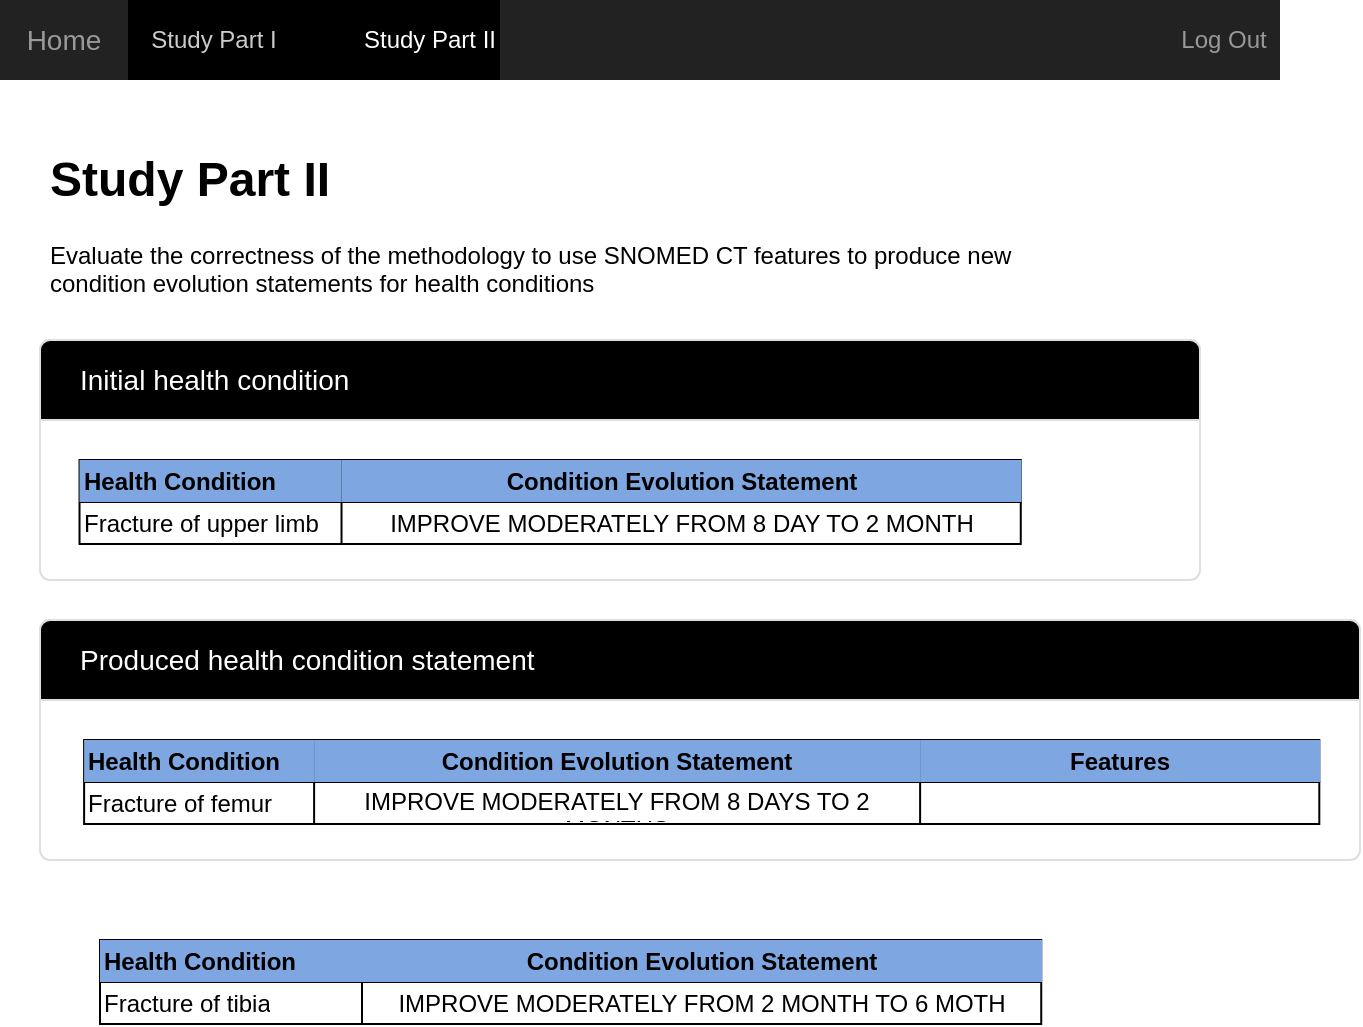 <mxfile version="15.5.5" type="github">
  <diagram name="Page-1" id="c9db0220-8083-56f3-ca83-edcdcd058819">
    <mxGraphModel dx="1187" dy="660" grid="1" gridSize="10" guides="1" tooltips="1" connect="1" arrows="1" fold="1" page="1" pageScale="1.5" pageWidth="826" pageHeight="1169" background="none" math="0" shadow="0">
      <root>
        <mxCell id="0" style=";html=1;" />
        <mxCell id="1" style=";html=1;" parent="0" />
        <mxCell id="3d76a8aef4d5c911-1" value="" style="html=1;shadow=0;dashed=0;shape=mxgraph.bootstrap.rect;fillColor=#222222;strokeColor=none;whiteSpace=wrap;rounded=0;fontSize=12;fontColor=#000000;align=center;" parent="1" vertex="1">
          <mxGeometry x="40" y="70" width="640" height="40" as="geometry" />
        </mxCell>
        <mxCell id="3d76a8aef4d5c911-2" value="Home" style="html=1;shadow=0;dashed=0;fillColor=none;strokeColor=none;shape=mxgraph.bootstrap.rect;fontColor=#999999;fontSize=14;whiteSpace=wrap;" parent="3d76a8aef4d5c911-1" vertex="1">
          <mxGeometry width="64" height="40" as="geometry" />
        </mxCell>
        <mxCell id="3d76a8aef4d5c911-3" value="Study Part I" style="html=1;shadow=0;dashed=0;shape=mxgraph.bootstrap.rect;fillColor=#000000;strokeColor=none;fontColor=#CCCCCC;spacingRight=30;whiteSpace=wrap;" parent="3d76a8aef4d5c911-1" vertex="1">
          <mxGeometry x="64" width="116" height="40" as="geometry" />
        </mxCell>
        <mxCell id="3d76a8aef4d5c911-7" value="Study Part II" style="html=1;shadow=0;dashed=0;fillColor=#000000;strokeColor=none;shape=mxgraph.bootstrap.rect;fontColor=#FFFFFF;whiteSpace=wrap;fontStyle=0" parent="3d76a8aef4d5c911-1" vertex="1">
          <mxGeometry x="180" width="70" height="40" as="geometry" />
        </mxCell>
        <mxCell id="3d76a8aef4d5c911-10" value="Log Out" style="html=1;shadow=0;dashed=0;fillColor=none;strokeColor=none;shape=mxgraph.bootstrap.rect;fontColor=#999999;whiteSpace=wrap;" parent="3d76a8aef4d5c911-1" vertex="1">
          <mxGeometry x="584" width="56" height="40" as="geometry" />
        </mxCell>
        <mxCell id="-tRSDbGyhJU_2mms2toX-3" value="&lt;h1&gt;Study Part II&lt;br&gt;&lt;/h1&gt;&lt;p&gt;Evaluate the correctness of the methodology to use SNOMED CT features to produce new condition evolution statements for health conditions&lt;/p&gt;&lt;p&gt;&lt;br&gt;&lt;/p&gt;&lt;p&gt;.&lt;/p&gt;" style="text;html=1;strokeColor=none;fillColor=none;spacing=5;spacingTop=-20;whiteSpace=wrap;overflow=hidden;rounded=0;fontColor=#000000;align=left;" vertex="1" parent="1">
          <mxGeometry x="60" y="140" width="490" height="120" as="geometry" />
        </mxCell>
        <mxCell id="-tRSDbGyhJU_2mms2toX-31" value="" style="html=1;shadow=0;dashed=0;shape=mxgraph.bootstrap.rrect;rSize=5;strokeColor=#DFDFDF;html=1;whiteSpace=wrap;fillColor=#FFFFFF;fontColor=#000000;align=left;" vertex="1" parent="1">
          <mxGeometry x="60" y="240" width="580" height="120" as="geometry" />
        </mxCell>
        <mxCell id="-tRSDbGyhJU_2mms2toX-32" value="Initial health condition" style="html=1;shadow=0;dashed=0;shape=mxgraph.bootstrap.topButton;strokeColor=inherit;fillColor=#000000;rSize=5;perimeter=none;whiteSpace=wrap;resizeWidth=1;align=left;spacing=20;fontSize=14;fontColor=#FFFFFF;" vertex="1" parent="-tRSDbGyhJU_2mms2toX-31">
          <mxGeometry width="580" height="40" relative="1" as="geometry" />
        </mxCell>
        <mxCell id="-tRSDbGyhJU_2mms2toX-112" value="" style="shape=table;html=1;whiteSpace=wrap;startSize=0;container=1;collapsible=0;childLayout=tableLayout;fontColor=#000000;fillColor=#FFFFFF;align=left;" vertex="1" parent="-tRSDbGyhJU_2mms2toX-31">
          <mxGeometry x="19.76" y="60" width="470.62" height="42" as="geometry" />
        </mxCell>
        <mxCell id="-tRSDbGyhJU_2mms2toX-113" value="" style="shape=partialRectangle;html=1;whiteSpace=wrap;collapsible=0;dropTarget=0;pointerEvents=0;fillColor=none;top=0;left=0;bottom=0;right=0;points=[[0,0.5],[1,0.5]];portConstraint=eastwest;fontColor=#000000;align=left;" vertex="1" parent="-tRSDbGyhJU_2mms2toX-112">
          <mxGeometry width="470.62" height="21" as="geometry" />
        </mxCell>
        <mxCell id="-tRSDbGyhJU_2mms2toX-114" value="Health Condition" style="shape=partialRectangle;html=1;whiteSpace=wrap;connectable=0;fillColor=#7EA6E0;top=0;left=0;bottom=0;right=0;overflow=hidden;pointerEvents=1;fontColor=#000000;align=left;fontStyle=1" vertex="1" parent="-tRSDbGyhJU_2mms2toX-113">
          <mxGeometry width="131" height="21" as="geometry">
            <mxRectangle width="131" height="21" as="alternateBounds" />
          </mxGeometry>
        </mxCell>
        <mxCell id="-tRSDbGyhJU_2mms2toX-115" value="Condition Evolution Statement" style="shape=partialRectangle;html=1;whiteSpace=wrap;connectable=0;fillColor=#7EA6E0;top=0;left=0;bottom=0;right=0;overflow=hidden;pointerEvents=1;fontColor=#000000;align=center;fontStyle=1" vertex="1" parent="-tRSDbGyhJU_2mms2toX-113">
          <mxGeometry x="131" width="340" height="21" as="geometry">
            <mxRectangle width="340" height="21" as="alternateBounds" />
          </mxGeometry>
        </mxCell>
        <mxCell id="-tRSDbGyhJU_2mms2toX-121" value="" style="shape=partialRectangle;html=1;whiteSpace=wrap;collapsible=0;dropTarget=0;pointerEvents=0;fillColor=none;top=0;left=0;bottom=0;right=0;points=[[0,0.5],[1,0.5]];portConstraint=eastwest;fontColor=#000000;align=left;" vertex="1" parent="-tRSDbGyhJU_2mms2toX-112">
          <mxGeometry y="21" width="470.62" height="21" as="geometry" />
        </mxCell>
        <mxCell id="-tRSDbGyhJU_2mms2toX-122" value="Fracture of upper limb" style="shape=partialRectangle;html=1;whiteSpace=wrap;connectable=0;fillColor=none;top=0;left=0;bottom=0;right=0;overflow=hidden;pointerEvents=1;fontColor=#000000;align=left;" vertex="1" parent="-tRSDbGyhJU_2mms2toX-121">
          <mxGeometry width="131" height="21" as="geometry">
            <mxRectangle width="131" height="21" as="alternateBounds" />
          </mxGeometry>
        </mxCell>
        <mxCell id="-tRSDbGyhJU_2mms2toX-123" value="IMPROVE MODERATELY FROM 8 DAY TO 2 MONTH" style="shape=partialRectangle;html=1;whiteSpace=wrap;connectable=0;fillColor=none;top=0;left=0;bottom=0;right=0;overflow=hidden;pointerEvents=1;fontColor=#000000;align=center;" vertex="1" parent="-tRSDbGyhJU_2mms2toX-121">
          <mxGeometry x="131" width="340" height="21" as="geometry">
            <mxRectangle width="340" height="21" as="alternateBounds" />
          </mxGeometry>
        </mxCell>
        <mxCell id="-tRSDbGyhJU_2mms2toX-133" value="" style="shape=table;html=1;whiteSpace=wrap;startSize=0;container=1;collapsible=0;childLayout=tableLayout;fontColor=#000000;fillColor=#FFFFFF;align=left;" vertex="1" parent="1">
          <mxGeometry x="90" y="540" width="470.62" height="42" as="geometry" />
        </mxCell>
        <mxCell id="-tRSDbGyhJU_2mms2toX-134" value="" style="shape=partialRectangle;html=1;whiteSpace=wrap;collapsible=0;dropTarget=0;pointerEvents=0;fillColor=none;top=0;left=0;bottom=0;right=0;points=[[0,0.5],[1,0.5]];portConstraint=eastwest;fontColor=#000000;align=left;" vertex="1" parent="-tRSDbGyhJU_2mms2toX-133">
          <mxGeometry width="470.62" height="21" as="geometry" />
        </mxCell>
        <mxCell id="-tRSDbGyhJU_2mms2toX-135" value="Health Condition" style="shape=partialRectangle;html=1;whiteSpace=wrap;connectable=0;fillColor=#7EA6E0;top=0;left=0;bottom=0;right=0;overflow=hidden;pointerEvents=1;fontColor=#000000;align=left;fontStyle=1" vertex="1" parent="-tRSDbGyhJU_2mms2toX-134">
          <mxGeometry width="131" height="21" as="geometry">
            <mxRectangle width="131" height="21" as="alternateBounds" />
          </mxGeometry>
        </mxCell>
        <mxCell id="-tRSDbGyhJU_2mms2toX-136" value="Condition Evolution Statement" style="shape=partialRectangle;html=1;whiteSpace=wrap;connectable=0;fillColor=#7EA6E0;top=0;left=0;bottom=0;right=0;overflow=hidden;pointerEvents=1;fontColor=#000000;align=center;fontStyle=1" vertex="1" parent="-tRSDbGyhJU_2mms2toX-134">
          <mxGeometry x="131" width="340" height="21" as="geometry">
            <mxRectangle width="340" height="21" as="alternateBounds" />
          </mxGeometry>
        </mxCell>
        <mxCell id="-tRSDbGyhJU_2mms2toX-137" value="" style="shape=partialRectangle;html=1;whiteSpace=wrap;collapsible=0;dropTarget=0;pointerEvents=0;fillColor=none;top=0;left=0;bottom=0;right=0;points=[[0,0.5],[1,0.5]];portConstraint=eastwest;fontColor=#000000;align=left;" vertex="1" parent="-tRSDbGyhJU_2mms2toX-133">
          <mxGeometry y="21" width="470.62" height="21" as="geometry" />
        </mxCell>
        <mxCell id="-tRSDbGyhJU_2mms2toX-138" value="Fracture of tibia" style="shape=partialRectangle;html=1;whiteSpace=wrap;connectable=0;fillColor=none;top=0;left=0;bottom=0;right=0;overflow=hidden;pointerEvents=1;fontColor=#000000;align=left;" vertex="1" parent="-tRSDbGyhJU_2mms2toX-137">
          <mxGeometry width="131" height="21" as="geometry">
            <mxRectangle width="131" height="21" as="alternateBounds" />
          </mxGeometry>
        </mxCell>
        <mxCell id="-tRSDbGyhJU_2mms2toX-139" value="IMPROVE MODERATELY FROM 2 MONTH TO 6 MOTH" style="shape=partialRectangle;html=1;whiteSpace=wrap;connectable=0;fillColor=none;top=0;left=0;bottom=0;right=0;overflow=hidden;pointerEvents=1;fontColor=#000000;align=center;" vertex="1" parent="-tRSDbGyhJU_2mms2toX-137">
          <mxGeometry x="131" width="340" height="21" as="geometry">
            <mxRectangle width="340" height="21" as="alternateBounds" />
          </mxGeometry>
        </mxCell>
        <mxCell id="-tRSDbGyhJU_2mms2toX-140" value="" style="html=1;shadow=0;dashed=0;shape=mxgraph.bootstrap.rrect;rSize=5;strokeColor=#DFDFDF;html=1;whiteSpace=wrap;fillColor=#FFFFFF;fontColor=#000000;align=left;" vertex="1" parent="1">
          <mxGeometry x="60" y="380" width="660" height="120" as="geometry" />
        </mxCell>
        <mxCell id="-tRSDbGyhJU_2mms2toX-141" value="Produced health condition statement" style="html=1;shadow=0;dashed=0;shape=mxgraph.bootstrap.topButton;strokeColor=inherit;fillColor=#000000;rSize=5;perimeter=none;whiteSpace=wrap;resizeWidth=1;align=left;spacing=20;fontSize=14;fontColor=#FFFFFF;" vertex="1" parent="-tRSDbGyhJU_2mms2toX-140">
          <mxGeometry width="660" height="40" relative="1" as="geometry" />
        </mxCell>
        <mxCell id="-tRSDbGyhJU_2mms2toX-126" value="" style="shape=table;html=1;whiteSpace=wrap;startSize=0;container=1;collapsible=0;childLayout=tableLayout;fontColor=#000000;fillColor=#FFFFFF;align=left;" vertex="1" parent="-tRSDbGyhJU_2mms2toX-140">
          <mxGeometry x="22.053" y="60" width="617.599" height="42" as="geometry" />
        </mxCell>
        <mxCell id="-tRSDbGyhJU_2mms2toX-127" value="" style="shape=partialRectangle;html=1;whiteSpace=wrap;collapsible=0;dropTarget=0;pointerEvents=0;fillColor=none;top=0;left=0;bottom=0;right=0;points=[[0,0.5],[1,0.5]];portConstraint=eastwest;fontColor=#000000;align=left;" vertex="1" parent="-tRSDbGyhJU_2mms2toX-126">
          <mxGeometry width="617.599" height="21" as="geometry" />
        </mxCell>
        <mxCell id="-tRSDbGyhJU_2mms2toX-128" value="Health Condition" style="shape=partialRectangle;html=1;whiteSpace=wrap;connectable=0;fillColor=#7EA6E0;top=0;left=0;bottom=0;right=0;overflow=hidden;pointerEvents=1;fontColor=#000000;align=left;fontStyle=1" vertex="1" parent="-tRSDbGyhJU_2mms2toX-127">
          <mxGeometry width="115" height="21" as="geometry">
            <mxRectangle width="115" height="21" as="alternateBounds" />
          </mxGeometry>
        </mxCell>
        <mxCell id="-tRSDbGyhJU_2mms2toX-129" value="Condition Evolution Statement" style="shape=partialRectangle;html=1;whiteSpace=wrap;connectable=0;fillColor=#7EA6E0;top=0;left=0;bottom=0;right=0;overflow=hidden;pointerEvents=1;fontColor=#000000;align=center;fontStyle=1" vertex="1" parent="-tRSDbGyhJU_2mms2toX-127">
          <mxGeometry x="115" width="303" height="21" as="geometry">
            <mxRectangle width="303" height="21" as="alternateBounds" />
          </mxGeometry>
        </mxCell>
        <mxCell id="-tRSDbGyhJU_2mms2toX-149" value="Features" style="shape=partialRectangle;html=1;whiteSpace=wrap;connectable=0;fillColor=#7EA6E0;top=0;left=0;bottom=0;right=0;overflow=hidden;pointerEvents=1;fontColor=#000000;align=center;fontStyle=1" vertex="1" parent="-tRSDbGyhJU_2mms2toX-127">
          <mxGeometry x="418" width="200" height="21" as="geometry">
            <mxRectangle width="200" height="21" as="alternateBounds" />
          </mxGeometry>
        </mxCell>
        <mxCell id="-tRSDbGyhJU_2mms2toX-130" value="" style="shape=partialRectangle;html=1;whiteSpace=wrap;collapsible=0;dropTarget=0;pointerEvents=0;fillColor=none;top=0;left=0;bottom=0;right=0;points=[[0,0.5],[1,0.5]];portConstraint=eastwest;fontColor=#000000;align=left;" vertex="1" parent="-tRSDbGyhJU_2mms2toX-126">
          <mxGeometry y="21" width="617.599" height="21" as="geometry" />
        </mxCell>
        <mxCell id="-tRSDbGyhJU_2mms2toX-131" value="Fracture of femur" style="shape=partialRectangle;html=1;whiteSpace=wrap;connectable=0;fillColor=none;top=0;left=0;bottom=0;right=0;overflow=hidden;pointerEvents=1;fontColor=#000000;align=left;" vertex="1" parent="-tRSDbGyhJU_2mms2toX-130">
          <mxGeometry width="115" height="21" as="geometry">
            <mxRectangle width="115" height="21" as="alternateBounds" />
          </mxGeometry>
        </mxCell>
        <mxCell id="-tRSDbGyhJU_2mms2toX-132" value="IMPROVE MODERATELY FROM 8 DAYS TO 2 MONTHS" style="shape=partialRectangle;html=1;whiteSpace=wrap;connectable=0;fillColor=none;top=0;left=0;bottom=0;right=0;overflow=hidden;pointerEvents=1;fontColor=#000000;align=center;" vertex="1" parent="-tRSDbGyhJU_2mms2toX-130">
          <mxGeometry x="115" width="303" height="21" as="geometry">
            <mxRectangle width="303" height="21" as="alternateBounds" />
          </mxGeometry>
        </mxCell>
        <mxCell id="-tRSDbGyhJU_2mms2toX-150" style="shape=partialRectangle;html=1;whiteSpace=wrap;connectable=0;fillColor=none;top=0;left=0;bottom=0;right=0;overflow=hidden;pointerEvents=1;fontColor=#000000;align=center;" vertex="1" parent="-tRSDbGyhJU_2mms2toX-130">
          <mxGeometry x="418" width="200" height="21" as="geometry">
            <mxRectangle width="200" height="21" as="alternateBounds" />
          </mxGeometry>
        </mxCell>
      </root>
    </mxGraphModel>
  </diagram>
</mxfile>
